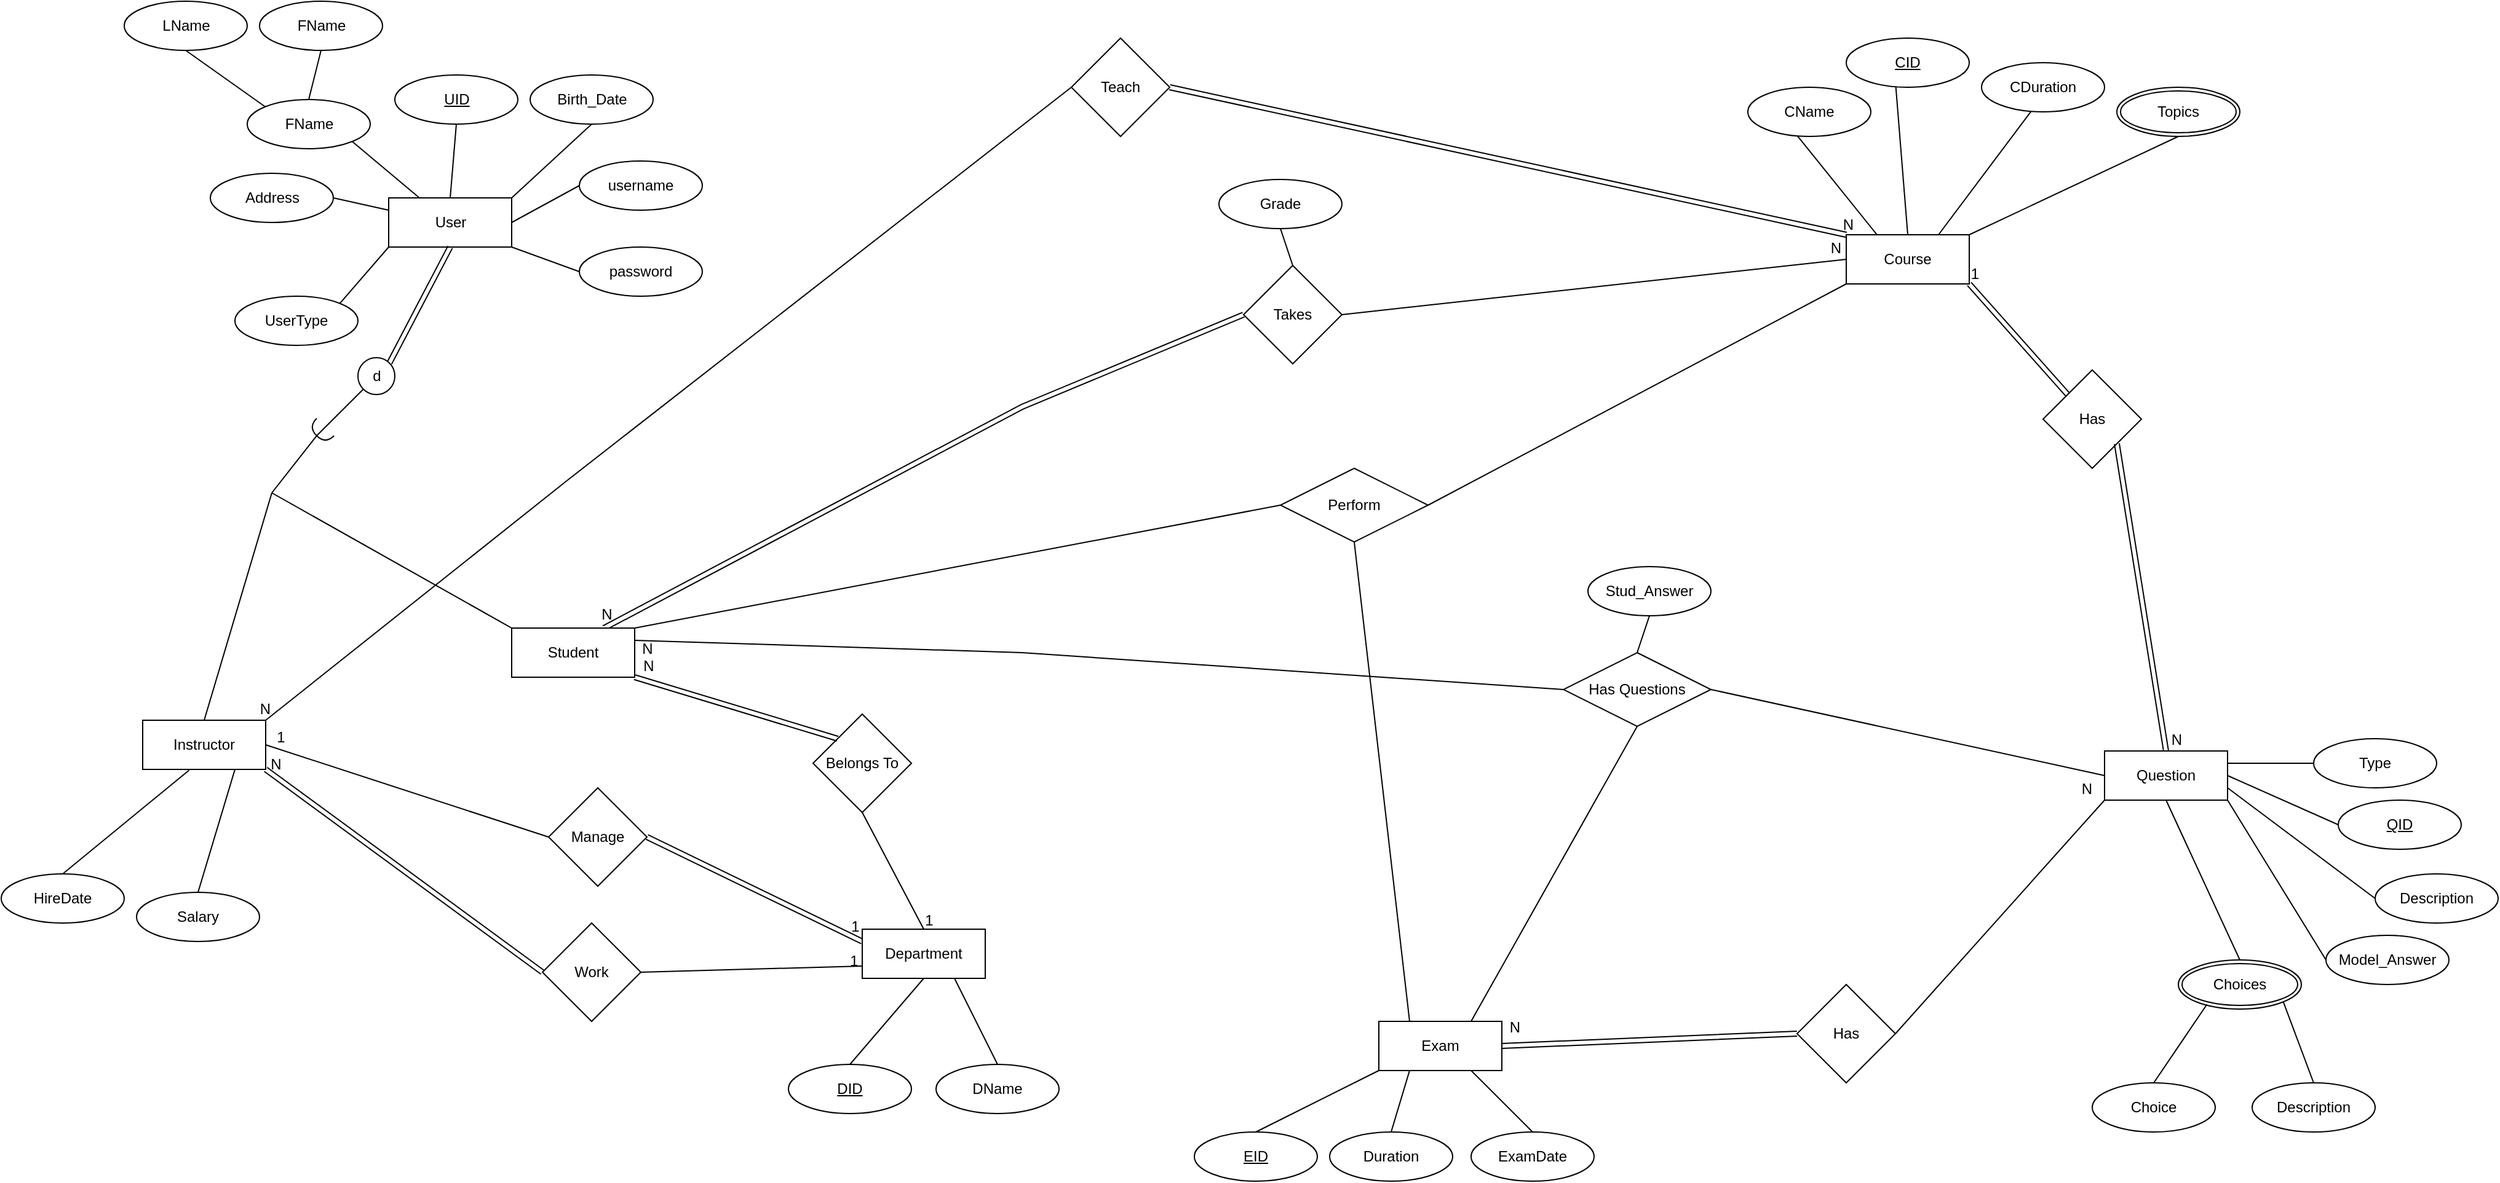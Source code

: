 <mxfile version="17.1.3" type="google"><diagram id="R2lEEEUBdFMjLlhIrx00" name="ERD"><mxGraphModel grid="1" gridSize="10" guides="1" tooltips="1" connect="1" arrows="0" page="1" fold="1" pageScale="1" pageWidth="850" pageHeight="1100" math="0" shadow="0" extFonts="Permanent Marker^https://fonts.googleapis.com/css?family=Permanent+Marker"><root><mxCell id="0"/><mxCell id="1" parent="0"/><mxCell id="jJom6vcDSFj92hufP5sM-2" value="Takes" style="rhombus;whiteSpace=wrap;html=1;" parent="1" vertex="1"><mxGeometry x="-40" y="-275" width="80" height="80" as="geometry"/></mxCell><mxCell id="jJom6vcDSFj92hufP5sM-9" value="" style="shape=link;html=1;rounded=0;entryX=0.75;entryY=0;entryDx=0;entryDy=0;exitX=0;exitY=0.5;exitDx=0;exitDy=0;" parent="1" source="jJom6vcDSFj92hufP5sM-2" target="GNIg-Qyh7c--H-5Q54__-65" edge="1"><mxGeometry relative="1" as="geometry"><mxPoint x="210" y="-280" as="sourcePoint"/><mxPoint x="-91.11" y="-260" as="targetPoint"/><Array as="points"><mxPoint x="-220" y="-160"/></Array></mxGeometry></mxCell><mxCell id="jJom6vcDSFj92hufP5sM-10" value="N" style="resizable=0;html=1;align=center;verticalAlign=bottom;" parent="jJom6vcDSFj92hufP5sM-9" connectable="0" vertex="1"><mxGeometry x="1" relative="1" as="geometry"><mxPoint x="2" y="-2" as="offset"/></mxGeometry></mxCell><mxCell id="jJom6vcDSFj92hufP5sM-14" value="Belongs To" style="rhombus;whiteSpace=wrap;html=1;align=center;" parent="1" vertex="1"><mxGeometry x="-390" y="90" width="80" height="80" as="geometry"/></mxCell><mxCell id="jJom6vcDSFj92hufP5sM-20" value="" style="endArrow=none;html=1;rounded=0;exitX=0.5;exitY=1;exitDx=0;exitDy=0;entryX=0.5;entryY=0;entryDx=0;entryDy=0;align=center;" parent="1" source="jJom6vcDSFj92hufP5sM-14" target="jJom6vcDSFj92hufP5sM-48" edge="1"><mxGeometry relative="1" as="geometry"><mxPoint x="340" y="400" as="sourcePoint"/><mxPoint y="550" as="targetPoint"/></mxGeometry></mxCell><mxCell id="jJom6vcDSFj92hufP5sM-21" value="1" style="resizable=0;html=1;align=center;verticalAlign=bottom;" parent="jJom6vcDSFj92hufP5sM-20" connectable="0" vertex="1"><mxGeometry x="1" relative="1" as="geometry"><mxPoint x="4" y="1" as="offset"/></mxGeometry></mxCell><mxCell id="jJom6vcDSFj92hufP5sM-22" value="" style="shape=link;html=1;rounded=0;entryX=1;entryY=1;entryDx=0;entryDy=0;exitX=0;exitY=0;exitDx=0;exitDy=0;fontStyle=1;align=center;" parent="1" source="jJom6vcDSFj92hufP5sM-14" target="GNIg-Qyh7c--H-5Q54__-65" edge="1"><mxGeometry relative="1" as="geometry"><mxPoint x="230" y="300" as="sourcePoint"/><mxPoint x="-141.11" y="-240" as="targetPoint"/><Array as="points"/></mxGeometry></mxCell><mxCell id="jJom6vcDSFj92hufP5sM-23" value="N" style="resizable=0;html=1;align=center;verticalAlign=bottom;" parent="jJom6vcDSFj92hufP5sM-22" connectable="0" vertex="1"><mxGeometry x="1" relative="1" as="geometry"><mxPoint x="11" as="offset"/></mxGeometry></mxCell><mxCell id="jJom6vcDSFj92hufP5sM-26" value="Manage" style="rhombus;whiteSpace=wrap;html=1;align=center;" parent="1" vertex="1"><mxGeometry x="-605" y="150" width="80" height="80" as="geometry"/></mxCell><mxCell id="jJom6vcDSFj92hufP5sM-27" value="Work" style="rhombus;whiteSpace=wrap;html=1;align=center;" parent="1" vertex="1"><mxGeometry x="-610" y="260" width="80" height="80" as="geometry"/></mxCell><mxCell id="jJom6vcDSFj92hufP5sM-28" value="" style="shape=link;html=1;rounded=0;exitX=1;exitY=0.5;exitDx=0;exitDy=0;entryX=0;entryY=0.25;entryDx=0;entryDy=0;align=center;" parent="1" source="jJom6vcDSFj92hufP5sM-26" target="jJom6vcDSFj92hufP5sM-48" edge="1"><mxGeometry relative="1" as="geometry"><mxPoint x="-620" y="230" as="sourcePoint"/><mxPoint x="-380" y="250" as="targetPoint"/></mxGeometry></mxCell><mxCell id="jJom6vcDSFj92hufP5sM-29" value="1" style="resizable=0;html=1;align=center;verticalAlign=bottom;" parent="jJom6vcDSFj92hufP5sM-28" connectable="0" vertex="1"><mxGeometry x="1" relative="1" as="geometry"><mxPoint x="-6" y="-3" as="offset"/></mxGeometry></mxCell><mxCell id="jJom6vcDSFj92hufP5sM-30" value="" style="endArrow=none;html=1;rounded=0;exitX=1;exitY=0.5;exitDx=0;exitDy=0;entryX=0;entryY=0.5;entryDx=0;entryDy=0;align=center;" parent="1" source="GNIg-Qyh7c--H-5Q54__-56" target="jJom6vcDSFj92hufP5sM-26" edge="1"><mxGeometry relative="1" as="geometry"><mxPoint x="350" y="730" as="sourcePoint"/><mxPoint x="470" y="750" as="targetPoint"/></mxGeometry></mxCell><mxCell id="jJom6vcDSFj92hufP5sM-31" value="1" style="resizable=0;html=1;align=center;verticalAlign=bottom;" parent="jJom6vcDSFj92hufP5sM-30" connectable="0" vertex="1"><mxGeometry x="1" relative="1" as="geometry"><mxPoint x="-218" y="-73" as="offset"/></mxGeometry></mxCell><mxCell id="jJom6vcDSFj92hufP5sM-48" value="Department" style="whiteSpace=wrap;html=1;align=center;" parent="1" vertex="1"><mxGeometry x="-350" y="265" width="100" height="40" as="geometry"/></mxCell><mxCell id="jJom6vcDSFj92hufP5sM-49" value="Course" style="whiteSpace=wrap;html=1;align=center;" parent="1" vertex="1"><mxGeometry x="450" y="-300" width="100" height="40" as="geometry"/></mxCell><mxCell id="jJom6vcDSFj92hufP5sM-51" value="Question" style="whiteSpace=wrap;html=1;align=center;" parent="1" vertex="1"><mxGeometry x="660" y="120" width="100" height="40" as="geometry"/></mxCell><mxCell id="jJom6vcDSFj92hufP5sM-65" value="Exam" style="whiteSpace=wrap;html=1;align=center;" parent="1" vertex="1"><mxGeometry x="70" y="340" width="100" height="40" as="geometry"/></mxCell><mxCell id="jJom6vcDSFj92hufP5sM-66" value="Has" style="rhombus;whiteSpace=wrap;html=1;" parent="1" vertex="1"><mxGeometry x="410" y="310" width="80" height="80" as="geometry"/></mxCell><mxCell id="jJom6vcDSFj92hufP5sM-67" value="Has" style="rhombus;whiteSpace=wrap;html=1;" parent="1" vertex="1"><mxGeometry x="610" y="-190" width="80" height="80" as="geometry"/></mxCell><mxCell id="jJom6vcDSFj92hufP5sM-72" value="" style="endArrow=none;html=1;rounded=0;exitX=1;exitY=0.5;exitDx=0;exitDy=0;entryX=0;entryY=1;entryDx=0;entryDy=0;" parent="1" source="jJom6vcDSFj92hufP5sM-66" target="jJom6vcDSFj92hufP5sM-51" edge="1"><mxGeometry relative="1" as="geometry"><mxPoint x="520" y="290" as="sourcePoint"/><mxPoint x="660" y="120" as="targetPoint"/></mxGeometry></mxCell><mxCell id="jJom6vcDSFj92hufP5sM-73" value="N" style="resizable=0;html=1;align=right;verticalAlign=bottom;" parent="jJom6vcDSFj92hufP5sM-72" connectable="0" vertex="1"><mxGeometry x="1" relative="1" as="geometry"><mxPoint x="-10" as="offset"/></mxGeometry></mxCell><mxCell id="jJom6vcDSFj92hufP5sM-76" value="" style="shape=link;html=1;rounded=0;exitX=0;exitY=0.5;exitDx=0;exitDy=0;entryX=1;entryY=0.5;entryDx=0;entryDy=0;" parent="1" source="jJom6vcDSFj92hufP5sM-66" target="jJom6vcDSFj92hufP5sM-65" edge="1"><mxGeometry relative="1" as="geometry"><mxPoint x="380" y="210" as="sourcePoint"/><mxPoint x="540" y="210" as="targetPoint"/></mxGeometry></mxCell><mxCell id="jJom6vcDSFj92hufP5sM-77" value="N" style="resizable=0;html=1;align=right;verticalAlign=bottom;" parent="jJom6vcDSFj92hufP5sM-76" connectable="0" vertex="1"><mxGeometry x="1" relative="1" as="geometry"><mxPoint x="15" y="-6" as="offset"/></mxGeometry></mxCell><mxCell id="jJom6vcDSFj92hufP5sM-78" value="Teach" style="rhombus;whiteSpace=wrap;html=1;" parent="1" vertex="1"><mxGeometry x="-180" y="-460" width="80" height="80" as="geometry"/></mxCell><mxCell id="jJom6vcDSFj92hufP5sM-79" value="" style="shape=link;html=1;rounded=0;exitX=1;exitY=0.5;exitDx=0;exitDy=0;" parent="1" source="jJom6vcDSFj92hufP5sM-78" edge="1"><mxGeometry relative="1" as="geometry"><mxPoint x="400" y="280" as="sourcePoint"/><mxPoint x="450" y="-300" as="targetPoint"/></mxGeometry></mxCell><mxCell id="jJom6vcDSFj92hufP5sM-80" value="N" style="resizable=0;html=1;align=right;verticalAlign=bottom;" parent="jJom6vcDSFj92hufP5sM-79" connectable="0" vertex="1"><mxGeometry x="1" relative="1" as="geometry"><mxPoint x="6" as="offset"/></mxGeometry></mxCell><mxCell id="jJom6vcDSFj92hufP5sM-81" value="" style="endArrow=none;html=1;rounded=0;exitX=0;exitY=0.5;exitDx=0;exitDy=0;entryX=1;entryY=0;entryDx=0;entryDy=0;" parent="1" source="jJom6vcDSFj92hufP5sM-78" target="GNIg-Qyh7c--H-5Q54__-56" edge="1"><mxGeometry relative="1" as="geometry"><mxPoint x="740" y="350" as="sourcePoint"/><mxPoint x="-540" y="-150" as="targetPoint"/><Array as="points"><mxPoint x="-590" y="-100"/></Array></mxGeometry></mxCell><mxCell id="jJom6vcDSFj92hufP5sM-82" value="N" style="resizable=0;html=1;align=right;verticalAlign=bottom;" parent="jJom6vcDSFj92hufP5sM-81" connectable="0" vertex="1"><mxGeometry x="1" relative="1" as="geometry"><mxPoint x="4" as="offset"/></mxGeometry></mxCell><mxCell id="jJom6vcDSFj92hufP5sM-103" value="&lt;u&gt;DID&lt;/u&gt;" style="ellipse;whiteSpace=wrap;html=1;align=center;" parent="1" vertex="1"><mxGeometry x="-410" y="375" width="100" height="40" as="geometry"/></mxCell><mxCell id="jJom6vcDSFj92hufP5sM-104" value="" style="endArrow=none;html=1;rounded=0;exitX=0.5;exitY=0;exitDx=0;exitDy=0;entryX=0.5;entryY=1;entryDx=0;entryDy=0;align=center;" parent="1" source="jJom6vcDSFj92hufP5sM-103" target="jJom6vcDSFj92hufP5sM-48" edge="1"><mxGeometry relative="1" as="geometry"><mxPoint x="-500" y="205" as="sourcePoint"/><mxPoint x="-440" y="235" as="targetPoint"/></mxGeometry></mxCell><mxCell id="jJom6vcDSFj92hufP5sM-105" value="DName" style="ellipse;whiteSpace=wrap;html=1;align=center;" parent="1" vertex="1"><mxGeometry x="-290" y="375" width="100" height="40" as="geometry"/></mxCell><mxCell id="jJom6vcDSFj92hufP5sM-106" value="" style="endArrow=none;html=1;rounded=0;exitX=0.5;exitY=0;exitDx=0;exitDy=0;entryX=0.75;entryY=1;entryDx=0;entryDy=0;" parent="1" source="jJom6vcDSFj92hufP5sM-105" target="jJom6vcDSFj92hufP5sM-48" edge="1"><mxGeometry relative="1" as="geometry"><mxPoint x="-450" y="220" as="sourcePoint"/><mxPoint x="-390" y="250" as="targetPoint"/></mxGeometry></mxCell><mxCell id="jJom6vcDSFj92hufP5sM-138" value="Description" style="ellipse;whiteSpace=wrap;html=1;align=center;" parent="1" vertex="1"><mxGeometry x="880" y="220" width="100" height="40" as="geometry"/></mxCell><mxCell id="jJom6vcDSFj92hufP5sM-139" value="" style="endArrow=none;html=1;rounded=0;exitX=1;exitY=0.75;exitDx=0;exitDy=0;entryX=0;entryY=0.5;entryDx=0;entryDy=0;" parent="1" source="jJom6vcDSFj92hufP5sM-51" target="jJom6vcDSFj92hufP5sM-138" edge="1"><mxGeometry relative="1" as="geometry"><mxPoint x="850" y="230" as="sourcePoint"/><mxPoint x="1230" y="280" as="targetPoint"/></mxGeometry></mxCell><mxCell id="jJom6vcDSFj92hufP5sM-140" value="Model_Answer" style="ellipse;whiteSpace=wrap;html=1;align=center;" parent="1" vertex="1"><mxGeometry x="840" y="270" width="100" height="40" as="geometry"/></mxCell><mxCell id="jJom6vcDSFj92hufP5sM-141" value="" style="endArrow=none;html=1;rounded=0;exitX=1;exitY=1;exitDx=0;exitDy=0;entryX=0;entryY=0.5;entryDx=0;entryDy=0;" parent="1" source="jJom6vcDSFj92hufP5sM-51" target="jJom6vcDSFj92hufP5sM-140" edge="1"><mxGeometry relative="1" as="geometry"><mxPoint x="860" y="290" as="sourcePoint"/><mxPoint x="1240" y="340" as="targetPoint"/></mxGeometry></mxCell><mxCell id="jJom6vcDSFj92hufP5sM-144" value="Type" style="ellipse;whiteSpace=wrap;html=1;align=center;" parent="1" vertex="1"><mxGeometry x="830" y="110" width="100" height="40" as="geometry"/></mxCell><mxCell id="jJom6vcDSFj92hufP5sM-145" value="" style="endArrow=none;html=1;rounded=0;exitX=1;exitY=0.25;exitDx=0;exitDy=0;entryX=0;entryY=0.5;entryDx=0;entryDy=0;" parent="1" source="jJom6vcDSFj92hufP5sM-51" target="jJom6vcDSFj92hufP5sM-144" edge="1"><mxGeometry relative="1" as="geometry"><mxPoint x="890" y="130" as="sourcePoint"/><mxPoint x="1270" y="180" as="targetPoint"/></mxGeometry></mxCell><mxCell id="jJom6vcDSFj92hufP5sM-146" value="&lt;u&gt;QID&lt;/u&gt;" style="ellipse;whiteSpace=wrap;html=1;align=center;" parent="1" vertex="1"><mxGeometry x="850" y="160" width="100" height="40" as="geometry"/></mxCell><mxCell id="jJom6vcDSFj92hufP5sM-147" value="" style="endArrow=none;html=1;rounded=0;exitX=1;exitY=0.5;exitDx=0;exitDy=0;entryX=0;entryY=0.5;entryDx=0;entryDy=0;" parent="1" source="jJom6vcDSFj92hufP5sM-51" target="jJom6vcDSFj92hufP5sM-146" edge="1"><mxGeometry relative="1" as="geometry"><mxPoint x="805" y="170" as="sourcePoint"/><mxPoint x="1185" y="220" as="targetPoint"/></mxGeometry></mxCell><mxCell id="jJom6vcDSFj92hufP5sM-148" value="&lt;u&gt;EID&lt;/u&gt;" style="ellipse;whiteSpace=wrap;html=1;align=center;" parent="1" vertex="1"><mxGeometry x="-80" y="430" width="100" height="40" as="geometry"/></mxCell><mxCell id="jJom6vcDSFj92hufP5sM-149" value="" style="endArrow=none;html=1;rounded=0;exitX=0;exitY=1;exitDx=0;exitDy=0;entryX=0.5;entryY=0;entryDx=0;entryDy=0;" parent="1" source="jJom6vcDSFj92hufP5sM-65" target="jJom6vcDSFj92hufP5sM-148" edge="1"><mxGeometry relative="1" as="geometry"><mxPoint x="2.8" y="320.3" as="sourcePoint"/><mxPoint x="275" y="369.7" as="targetPoint"/></mxGeometry></mxCell><mxCell id="jJom6vcDSFj92hufP5sM-150" value="ExamDate" style="ellipse;whiteSpace=wrap;html=1;align=center;" parent="1" vertex="1"><mxGeometry x="145" y="430" width="100" height="40" as="geometry"/></mxCell><mxCell id="jJom6vcDSFj92hufP5sM-151" value="" style="endArrow=none;html=1;rounded=0;exitX=0.75;exitY=1;exitDx=0;exitDy=0;entryX=0.5;entryY=0;entryDx=0;entryDy=0;" parent="1" source="jJom6vcDSFj92hufP5sM-65" target="jJom6vcDSFj92hufP5sM-150" edge="1"><mxGeometry relative="1" as="geometry"><mxPoint x="212.8" y="340.0" as="sourcePoint"/><mxPoint x="485" y="389.4" as="targetPoint"/></mxGeometry></mxCell><mxCell id="jJom6vcDSFj92hufP5sM-152" value="Duration" style="ellipse;whiteSpace=wrap;html=1;align=center;" parent="1" vertex="1"><mxGeometry x="30" y="430" width="100" height="40" as="geometry"/></mxCell><mxCell id="jJom6vcDSFj92hufP5sM-153" value="" style="endArrow=none;html=1;rounded=0;exitX=0.25;exitY=1;exitDx=0;exitDy=0;entryX=0.5;entryY=0;entryDx=0;entryDy=0;" parent="1" source="jJom6vcDSFj92hufP5sM-65" target="jJom6vcDSFj92hufP5sM-152" edge="1"><mxGeometry relative="1" as="geometry"><mxPoint x="72.8" y="310.0" as="sourcePoint"/><mxPoint x="345" y="359.4" as="targetPoint"/></mxGeometry></mxCell><mxCell id="jJom6vcDSFj92hufP5sM-154" value="CName" style="ellipse;whiteSpace=wrap;html=1;align=center;" parent="1" vertex="1"><mxGeometry x="370" y="-420" width="100" height="40" as="geometry"/></mxCell><mxCell id="jJom6vcDSFj92hufP5sM-159" value="" style="endArrow=none;html=1;rounded=0;exitX=0.403;exitY=0.988;exitDx=0;exitDy=0;exitPerimeter=0;entryX=0.25;entryY=0;entryDx=0;entryDy=0;" parent="1" source="jJom6vcDSFj92hufP5sM-154" target="jJom6vcDSFj92hufP5sM-49" edge="1"><mxGeometry relative="1" as="geometry"><mxPoint x="550" y="-360" as="sourcePoint"/><mxPoint x="710" y="-360" as="targetPoint"/></mxGeometry></mxCell><mxCell id="jJom6vcDSFj92hufP5sM-160" value="CDuration" style="ellipse;whiteSpace=wrap;html=1;align=center;" parent="1" vertex="1"><mxGeometry x="560" y="-440" width="100" height="40" as="geometry"/></mxCell><mxCell id="jJom6vcDSFj92hufP5sM-161" value="" style="endArrow=none;html=1;rounded=0;exitX=0.403;exitY=0.988;exitDx=0;exitDy=0;exitPerimeter=0;entryX=0.75;entryY=0;entryDx=0;entryDy=0;" parent="1" source="jJom6vcDSFj92hufP5sM-160" target="jJom6vcDSFj92hufP5sM-49" edge="1"><mxGeometry relative="1" as="geometry"><mxPoint x="670" y="-420" as="sourcePoint"/><mxPoint x="570" y="-360" as="targetPoint"/></mxGeometry></mxCell><mxCell id="jJom6vcDSFj92hufP5sM-164" value="&lt;u&gt;CID&lt;/u&gt;" style="ellipse;whiteSpace=wrap;html=1;align=center;" parent="1" vertex="1"><mxGeometry x="450" y="-460" width="100" height="40" as="geometry"/></mxCell><mxCell id="jJom6vcDSFj92hufP5sM-165" value="" style="endArrow=none;html=1;rounded=0;exitX=0.403;exitY=0.988;exitDx=0;exitDy=0;exitPerimeter=0;entryX=0.5;entryY=0;entryDx=0;entryDy=0;" parent="1" source="jJom6vcDSFj92hufP5sM-164" target="jJom6vcDSFj92hufP5sM-49" edge="1"><mxGeometry relative="1" as="geometry"><mxPoint x="545" y="-490" as="sourcePoint"/><mxPoint x="445" y="-430" as="targetPoint"/></mxGeometry></mxCell><mxCell id="jJom6vcDSFj92hufP5sM-166" value="Topics" style="ellipse;shape=doubleEllipse;margin=3;whiteSpace=wrap;html=1;align=center;" parent="1" vertex="1"><mxGeometry x="670" y="-420" width="100" height="40" as="geometry"/></mxCell><mxCell id="jJom6vcDSFj92hufP5sM-167" value="" style="endArrow=none;html=1;rounded=0;exitX=0.5;exitY=1;exitDx=0;exitDy=0;entryX=1;entryY=0;entryDx=0;entryDy=0;" parent="1" source="jJom6vcDSFj92hufP5sM-166" target="jJom6vcDSFj92hufP5sM-49" edge="1"><mxGeometry relative="1" as="geometry"><mxPoint x="660" y="-400" as="sourcePoint"/><mxPoint x="820" y="-400" as="targetPoint"/></mxGeometry></mxCell><mxCell id="jJom6vcDSFj92hufP5sM-168" value="Perform" style="shape=rhombus;perimeter=rhombusPerimeter;whiteSpace=wrap;html=1;align=center;" parent="1" vertex="1"><mxGeometry x="-10" y="-110" width="120" height="60" as="geometry"/></mxCell><mxCell id="jJom6vcDSFj92hufP5sM-169" value="" style="endArrow=none;html=1;rounded=0;entryX=0;entryY=0.5;entryDx=0;entryDy=0;exitX=1;exitY=0;exitDx=0;exitDy=0;" parent="1" source="GNIg-Qyh7c--H-5Q54__-65" target="jJom6vcDSFj92hufP5sM-168" edge="1"><mxGeometry relative="1" as="geometry"><mxPoint x="-190" y="-80" as="sourcePoint"/><mxPoint x="210" y="-200" as="targetPoint"/></mxGeometry></mxCell><mxCell id="jJom6vcDSFj92hufP5sM-172" value="" style="endArrow=none;html=1;rounded=0;exitX=0.5;exitY=1;exitDx=0;exitDy=0;entryX=0.25;entryY=0;entryDx=0;entryDy=0;" parent="1" source="jJom6vcDSFj92hufP5sM-168" target="jJom6vcDSFj92hufP5sM-65" edge="1"><mxGeometry relative="1" as="geometry"><mxPoint x="60" y="80" as="sourcePoint"/><mxPoint x="235" y="250" as="targetPoint"/></mxGeometry></mxCell><mxCell id="jJom6vcDSFj92hufP5sM-173" value="" style="endArrow=none;html=1;rounded=0;exitX=0;exitY=1;exitDx=0;exitDy=0;entryX=1;entryY=0.5;entryDx=0;entryDy=0;" parent="1" source="jJom6vcDSFj92hufP5sM-49" target="jJom6vcDSFj92hufP5sM-168" edge="1"><mxGeometry relative="1" as="geometry"><mxPoint x="60" y="-240" as="sourcePoint"/><mxPoint x="235" y="-70" as="targetPoint"/></mxGeometry></mxCell><mxCell id="jJom6vcDSFj92hufP5sM-174" value="Grade" style="ellipse;whiteSpace=wrap;html=1;align=center;" parent="1" vertex="1"><mxGeometry x="-60" y="-345" width="100" height="40" as="geometry"/></mxCell><mxCell id="jJom6vcDSFj92hufP5sM-175" value="" style="endArrow=none;html=1;rounded=0;exitX=0.5;exitY=1;exitDx=0;exitDy=0;entryX=0.5;entryY=0;entryDx=0;entryDy=0;" parent="1" source="jJom6vcDSFj92hufP5sM-174" target="jJom6vcDSFj92hufP5sM-2" edge="1"><mxGeometry relative="1" as="geometry"><mxPoint x="140" y="-265" as="sourcePoint"/><mxPoint x="300" y="-265" as="targetPoint"/></mxGeometry></mxCell><mxCell id="jJom6vcDSFj92hufP5sM-176" value="Has Questions" style="shape=rhombus;perimeter=rhombusPerimeter;whiteSpace=wrap;html=1;align=center;" parent="1" vertex="1"><mxGeometry x="220" y="40" width="120" height="60" as="geometry"/></mxCell><mxCell id="jJom6vcDSFj92hufP5sM-177" value="" style="endArrow=none;html=1;rounded=0;exitX=0;exitY=0.5;exitDx=0;exitDy=0;entryX=1;entryY=0.25;entryDx=0;entryDy=0;" parent="1" source="jJom6vcDSFj92hufP5sM-176" target="GNIg-Qyh7c--H-5Q54__-65" edge="1"><mxGeometry relative="1" as="geometry"><mxPoint x="585" y="-250" as="sourcePoint"/><mxPoint x="-91.11" y="-240" as="targetPoint"/><Array as="points"><mxPoint x="-220" y="40"/></Array></mxGeometry></mxCell><mxCell id="jJom6vcDSFj92hufP5sM-178" value="" style="endArrow=none;html=1;rounded=0;exitX=1;exitY=0.5;exitDx=0;exitDy=0;entryX=0;entryY=0.5;entryDx=0;entryDy=0;" parent="1" source="jJom6vcDSFj92hufP5sM-176" target="jJom6vcDSFj92hufP5sM-51" edge="1"><mxGeometry relative="1" as="geometry"><mxPoint x="930" y="-110" as="sourcePoint"/><mxPoint x="1090" y="-110" as="targetPoint"/><Array as="points"/></mxGeometry></mxCell><mxCell id="jJom6vcDSFj92hufP5sM-180" value="" style="endArrow=none;html=1;rounded=0;exitX=0.75;exitY=0;exitDx=0;exitDy=0;entryX=0.5;entryY=1;entryDx=0;entryDy=0;" parent="1" source="jJom6vcDSFj92hufP5sM-65" target="jJom6vcDSFj92hufP5sM-176" edge="1"><mxGeometry relative="1" as="geometry"><mxPoint x="620" y="170" as="sourcePoint"/><mxPoint x="780" y="170" as="targetPoint"/><Array as="points"/></mxGeometry></mxCell><mxCell id="GNIg-Qyh7c--H-5Q54__-1" value="Stud_Answer" style="ellipse;whiteSpace=wrap;html=1;align=center;" parent="1" vertex="1"><mxGeometry x="240" y="-30" width="100" height="40" as="geometry"/></mxCell><mxCell id="GNIg-Qyh7c--H-5Q54__-2" value="" style="endArrow=none;html=1;rounded=0;exitX=0.5;exitY=1;exitDx=0;exitDy=0;entryX=0.5;entryY=0;entryDx=0;entryDy=0;" parent="1" source="GNIg-Qyh7c--H-5Q54__-1" target="jJom6vcDSFj92hufP5sM-176" edge="1"><mxGeometry relative="1" as="geometry"><mxPoint x="120" y="170" as="sourcePoint"/><mxPoint x="280" y="170" as="targetPoint"/></mxGeometry></mxCell><mxCell id="GNIg-Qyh7c--H-5Q54__-32" value="User" style="align=center;html=1;" parent="1" vertex="1"><mxGeometry x="-735" y="-330" width="100" height="40" as="geometry"/></mxCell><mxCell id="GNIg-Qyh7c--H-5Q54__-33" value="FName" style="ellipse;align=center;html=1;" parent="1" vertex="1"><mxGeometry x="-850" y="-410" width="100" height="40" as="geometry"/></mxCell><mxCell id="GNIg-Qyh7c--H-5Q54__-34" value="FName" style="ellipse;align=center;html=1;" parent="1" vertex="1"><mxGeometry x="-840.0" y="-490" width="100" height="40" as="geometry"/></mxCell><mxCell id="GNIg-Qyh7c--H-5Q54__-35" value="LName" style="ellipse;align=center;html=1;" parent="1" vertex="1"><mxGeometry x="-950" y="-490" width="100" height="40" as="geometry"/></mxCell><mxCell id="GNIg-Qyh7c--H-5Q54__-38" value="" style="endArrow=none;rounded=0;exitX=1;exitY=1;exitDx=0;exitDy=0;entryX=0.25;entryY=0;entryDx=0;entryDy=0;html=1;align=center;" parent="1" source="GNIg-Qyh7c--H-5Q54__-33" target="GNIg-Qyh7c--H-5Q54__-32" edge="1"><mxGeometry relative="1" as="geometry"><mxPoint x="-850" y="-210" as="sourcePoint"/><mxPoint x="-690" y="-210" as="targetPoint"/></mxGeometry></mxCell><mxCell id="GNIg-Qyh7c--H-5Q54__-40" value="Address" style="ellipse;align=center;html=1;" parent="1" vertex="1"><mxGeometry x="-880" y="-350" width="100" height="40" as="geometry"/></mxCell><mxCell id="GNIg-Qyh7c--H-5Q54__-41" value="" style="endArrow=none;rounded=0;exitX=1;exitY=0.5;exitDx=0;exitDy=0;entryX=0;entryY=0.25;entryDx=0;entryDy=0;html=1;align=center;" parent="1" source="GNIg-Qyh7c--H-5Q54__-40" target="GNIg-Qyh7c--H-5Q54__-32" edge="1"><mxGeometry relative="1" as="geometry"><mxPoint x="-860" y="-280" as="sourcePoint"/><mxPoint x="-781.11" y="-170" as="targetPoint"/></mxGeometry></mxCell><mxCell id="GNIg-Qyh7c--H-5Q54__-43" value="UID" style="ellipse;align=center;fontStyle=4;html=1;" parent="1" vertex="1"><mxGeometry x="-730" y="-430" width="100" height="40" as="geometry"/></mxCell><mxCell id="GNIg-Qyh7c--H-5Q54__-45" value="" style="endArrow=none;rounded=0;exitX=0.5;exitY=1;exitDx=0;exitDy=0;entryX=0.5;entryY=0;entryDx=0;entryDy=0;html=1;align=center;" parent="1" source="GNIg-Qyh7c--H-5Q54__-43" target="GNIg-Qyh7c--H-5Q54__-32" edge="1"><mxGeometry relative="1" as="geometry"><mxPoint x="-660" y="-370" as="sourcePoint"/><mxPoint x="-500" y="-370" as="targetPoint"/></mxGeometry></mxCell><mxCell id="GNIg-Qyh7c--H-5Q54__-46" value="" style="endArrow=none;rounded=0;exitX=0.5;exitY=1;exitDx=0;exitDy=0;entryX=0;entryY=0;entryDx=0;entryDy=0;html=1;align=center;" parent="1" source="GNIg-Qyh7c--H-5Q54__-35" target="GNIg-Qyh7c--H-5Q54__-33" edge="1"><mxGeometry relative="1" as="geometry"><mxPoint x="-990" y="-390" as="sourcePoint"/><mxPoint x="-830" y="-390" as="targetPoint"/></mxGeometry></mxCell><mxCell id="GNIg-Qyh7c--H-5Q54__-47" value="" style="endArrow=none;rounded=0;exitX=0.5;exitY=1;exitDx=0;exitDy=0;entryX=0.5;entryY=0;entryDx=0;entryDy=0;html=1;align=center;" parent="1" source="GNIg-Qyh7c--H-5Q54__-34" target="GNIg-Qyh7c--H-5Q54__-33" edge="1"><mxGeometry relative="1" as="geometry"><mxPoint x="-800" y="-440" as="sourcePoint"/><mxPoint x="-640" y="-440" as="targetPoint"/></mxGeometry></mxCell><mxCell id="GNIg-Qyh7c--H-5Q54__-48" value="Birth_Date" style="ellipse;align=center;html=1;" parent="1" vertex="1"><mxGeometry x="-620" y="-430" width="100" height="40" as="geometry"/></mxCell><mxCell id="GNIg-Qyh7c--H-5Q54__-49" value="" style="endArrow=none;rounded=0;exitX=0.5;exitY=1;exitDx=0;exitDy=0;entryX=1;entryY=0;entryDx=0;entryDy=0;html=1;align=center;" parent="1" source="GNIg-Qyh7c--H-5Q54__-48" target="GNIg-Qyh7c--H-5Q54__-32" edge="1"><mxGeometry relative="1" as="geometry"><mxPoint x="-510" y="-450" as="sourcePoint"/><mxPoint x="-391.11" y="-440" as="targetPoint"/></mxGeometry></mxCell><mxCell id="GNIg-Qyh7c--H-5Q54__-50" value="" style="endArrow=none;html=1;rounded=0;startArrow=none;align=center;exitX=1;exitY=0.5;exitDx=0;exitDy=0;exitPerimeter=0;" parent="1" source="GNIg-Qyh7c--H-5Q54__-53" edge="1"><mxGeometry relative="1" as="geometry"><mxPoint x="-800" y="-130" as="sourcePoint"/><mxPoint x="-830" y="-90" as="targetPoint"/></mxGeometry></mxCell><mxCell id="GNIg-Qyh7c--H-5Q54__-51" value="d" style="ellipse;align=center;html=1;" parent="1" vertex="1"><mxGeometry x="-760" y="-200" width="30" height="30" as="geometry"/></mxCell><mxCell id="GNIg-Qyh7c--H-5Q54__-56" value="Instructor" style="whiteSpace=wrap;html=1;align=center;" parent="1" vertex="1"><mxGeometry x="-935" y="95" width="100" height="40" as="geometry"/></mxCell><mxCell id="GNIg-Qyh7c--H-5Q54__-60" value="Salary" style="ellipse;whiteSpace=wrap;html=1;align=center;" parent="1" vertex="1"><mxGeometry x="-940" y="235" width="100" height="40" as="geometry"/></mxCell><mxCell id="GNIg-Qyh7c--H-5Q54__-62" value="HireDate" style="ellipse;whiteSpace=wrap;html=1;align=center;" parent="1" vertex="1"><mxGeometry x="-1050" y="220" width="100" height="40" as="geometry"/></mxCell><mxCell id="GNIg-Qyh7c--H-5Q54__-63" value="" style="endArrow=none;html=1;rounded=0;exitX=0.378;exitY=1.015;exitDx=0;exitDy=0;entryX=0.5;entryY=0;entryDx=0;entryDy=0;exitPerimeter=0;" parent="1" source="GNIg-Qyh7c--H-5Q54__-56" target="GNIg-Qyh7c--H-5Q54__-62" edge="1"><mxGeometry relative="1" as="geometry"><mxPoint x="-945" y="205" as="sourcePoint"/><mxPoint x="-625" y="185" as="targetPoint"/></mxGeometry></mxCell><mxCell id="GNIg-Qyh7c--H-5Q54__-64" value="" style="endArrow=none;html=1;rounded=0;entryX=0.5;entryY=0;entryDx=0;entryDy=0;align=center;" parent="1" target="GNIg-Qyh7c--H-5Q54__-56" edge="1"><mxGeometry relative="1" as="geometry"><mxPoint x="-830" y="-90" as="sourcePoint"/><mxPoint x="-885" y="290" as="targetPoint"/></mxGeometry></mxCell><mxCell id="GNIg-Qyh7c--H-5Q54__-65" value="Student" style="whiteSpace=wrap;html=1;align=center;" parent="1" vertex="1"><mxGeometry x="-635" y="20" width="100" height="40" as="geometry"/></mxCell><mxCell id="GNIg-Qyh7c--H-5Q54__-70" value="" style="endArrow=none;html=1;rounded=0;entryX=0;entryY=0;entryDx=0;entryDy=0;align=center;" parent="1" target="GNIg-Qyh7c--H-5Q54__-65" edge="1"><mxGeometry relative="1" as="geometry"><mxPoint x="-830" y="-90" as="sourcePoint"/><mxPoint x="-485" y="-90" as="targetPoint"/></mxGeometry></mxCell><mxCell id="GNIg-Qyh7c--H-5Q54__-71" value="" style="shape=link;rounded=0;exitX=0.5;exitY=1;exitDx=0;exitDy=0;entryX=1;entryY=0;entryDx=0;entryDy=0;html=1;align=center;" parent="1" source="GNIg-Qyh7c--H-5Q54__-32" target="GNIg-Qyh7c--H-5Q54__-51" edge="1"><mxGeometry relative="1" as="geometry"><mxPoint x="-860" y="-140" as="sourcePoint"/><mxPoint x="-700" y="-140" as="targetPoint"/></mxGeometry></mxCell><mxCell id="GNIg-Qyh7c--H-5Q54__-74" value="" style="endArrow=none;html=1;rounded=0;exitX=0.75;exitY=1;exitDx=0;exitDy=0;entryX=0.5;entryY=0;entryDx=0;entryDy=0;align=center;" parent="1" source="GNIg-Qyh7c--H-5Q54__-56" target="GNIg-Qyh7c--H-5Q54__-60" edge="1"><mxGeometry relative="1" as="geometry"><mxPoint x="-950" y="360" as="sourcePoint"/><mxPoint x="-790" y="360" as="targetPoint"/></mxGeometry></mxCell><mxCell id="GNIg-Qyh7c--H-5Q54__-75" value="username" style="ellipse;whiteSpace=wrap;html=1;align=center;" parent="1" vertex="1"><mxGeometry x="-580" y="-360" width="100" height="40" as="geometry"/></mxCell><mxCell id="GNIg-Qyh7c--H-5Q54__-76" value="password" style="ellipse;whiteSpace=wrap;html=1;align=center;" parent="1" vertex="1"><mxGeometry x="-580" y="-290" width="100" height="40" as="geometry"/></mxCell><mxCell id="GNIg-Qyh7c--H-5Q54__-77" value="" style="endArrow=none;html=1;rounded=0;exitX=1;exitY=0.5;exitDx=0;exitDy=0;entryX=0;entryY=0.5;entryDx=0;entryDy=0;align=center;" parent="1" source="GNIg-Qyh7c--H-5Q54__-32" target="GNIg-Qyh7c--H-5Q54__-75" edge="1"><mxGeometry relative="1" as="geometry"><mxPoint x="-670" y="-240" as="sourcePoint"/><mxPoint x="-510" y="-240" as="targetPoint"/></mxGeometry></mxCell><mxCell id="GNIg-Qyh7c--H-5Q54__-78" value="" style="endArrow=none;html=1;rounded=0;exitX=1;exitY=1;exitDx=0;exitDy=0;entryX=0;entryY=0.5;entryDx=0;entryDy=0;align=center;" parent="1" source="GNIg-Qyh7c--H-5Q54__-32" target="GNIg-Qyh7c--H-5Q54__-76" edge="1"><mxGeometry relative="1" as="geometry"><mxPoint x="-590" y="-220" as="sourcePoint"/><mxPoint x="-430" y="-220" as="targetPoint"/></mxGeometry></mxCell><mxCell id="GNIg-Qyh7c--H-5Q54__-79" value="UserType" style="ellipse;whiteSpace=wrap;html=1;align=center;" parent="1" vertex="1"><mxGeometry x="-860" y="-250" width="100" height="40" as="geometry"/></mxCell><mxCell id="GNIg-Qyh7c--H-5Q54__-80" value="" style="endArrow=none;html=1;rounded=0;exitX=0;exitY=1;exitDx=0;exitDy=0;entryX=1;entryY=0;entryDx=0;entryDy=0;align=center;" parent="1" source="GNIg-Qyh7c--H-5Q54__-32" target="GNIg-Qyh7c--H-5Q54__-79" edge="1"><mxGeometry relative="1" as="geometry"><mxPoint x="-1010" y="-210" as="sourcePoint"/><mxPoint x="-850" y="-210" as="targetPoint"/></mxGeometry></mxCell><mxCell id="GNIg-Qyh7c--H-5Q54__-85" value="" style="shape=link;html=1;rounded=0;entryX=1;entryY=1;entryDx=0;entryDy=0;exitX=0;exitY=0.5;exitDx=0;exitDy=0;align=center;" parent="1" source="jJom6vcDSFj92hufP5sM-27" target="GNIg-Qyh7c--H-5Q54__-56" edge="1"><mxGeometry relative="1" as="geometry"><mxPoint x="-850" y="210" as="sourcePoint"/><mxPoint x="-690" y="210" as="targetPoint"/></mxGeometry></mxCell><mxCell id="GNIg-Qyh7c--H-5Q54__-90" value="" style="endArrow=none;html=1;rounded=0;exitX=1;exitY=0.5;exitDx=0;exitDy=0;entryX=0;entryY=0.75;entryDx=0;entryDy=0;align=center;" parent="1" source="jJom6vcDSFj92hufP5sM-27" target="jJom6vcDSFj92hufP5sM-48" edge="1"><mxGeometry relative="1" as="geometry"><mxPoint x="-500" y="310" as="sourcePoint"/><mxPoint x="-340" y="310" as="targetPoint"/></mxGeometry></mxCell><mxCell id="GNIg-Qyh7c--H-5Q54__-91" value="1" style="resizable=0;html=1;align=center;verticalAlign=bottom;" parent="GNIg-Qyh7c--H-5Q54__-90" connectable="0" vertex="1"><mxGeometry x="1" relative="1" as="geometry"><mxPoint x="-7" y="4" as="offset"/></mxGeometry></mxCell><mxCell id="GNIg-Qyh7c--H-5Q54__-92" value="N" style="text;html=1;align=center;verticalAlign=middle;resizable=0;points=[];autosize=1;strokeColor=none;fillColor=none;" parent="1" vertex="1"><mxGeometry x="-837" y="121" width="20" height="20" as="geometry"/></mxCell><mxCell id="GNIg-Qyh7c--H-5Q54__-93" value="" style="endArrow=none;html=1;rounded=0;entryX=0;entryY=0.5;entryDx=0;entryDy=0;exitX=1;exitY=0.5;exitDx=0;exitDy=0;" parent="1" source="jJom6vcDSFj92hufP5sM-2" target="jJom6vcDSFj92hufP5sM-49" edge="1"><mxGeometry relative="1" as="geometry"><mxPoint x="70" y="-290" as="sourcePoint"/><mxPoint x="230" y="-290" as="targetPoint"/></mxGeometry></mxCell><mxCell id="GNIg-Qyh7c--H-5Q54__-94" value="N" style="resizable=0;html=1;align=right;verticalAlign=bottom;" parent="GNIg-Qyh7c--H-5Q54__-93" connectable="0" vertex="1"><mxGeometry x="1" relative="1" as="geometry"><mxPoint x="-4" as="offset"/></mxGeometry></mxCell><mxCell id="GNIg-Qyh7c--H-5Q54__-95" value="" style="shape=link;html=1;rounded=0;entryX=1;entryY=1;entryDx=0;entryDy=0;exitX=0;exitY=0;exitDx=0;exitDy=0;" parent="1" source="jJom6vcDSFj92hufP5sM-67" target="jJom6vcDSFj92hufP5sM-49" edge="1"><mxGeometry relative="1" as="geometry"><mxPoint x="560" y="-240" as="sourcePoint"/><mxPoint x="720" y="-240" as="targetPoint"/></mxGeometry></mxCell><mxCell id="GNIg-Qyh7c--H-5Q54__-96" value="1" style="resizable=0;html=1;align=right;verticalAlign=bottom;" parent="GNIg-Qyh7c--H-5Q54__-95" connectable="0" vertex="1"><mxGeometry x="1" relative="1" as="geometry"><mxPoint x="9" y="1" as="offset"/></mxGeometry></mxCell><mxCell id="GNIg-Qyh7c--H-5Q54__-97" value="" style="shape=link;html=1;rounded=0;exitX=1;exitY=1;exitDx=0;exitDy=0;entryX=0.5;entryY=0;entryDx=0;entryDy=0;" parent="1" source="jJom6vcDSFj92hufP5sM-67" target="jJom6vcDSFj92hufP5sM-51" edge="1"><mxGeometry relative="1" as="geometry"><mxPoint x="860" y="-20" as="sourcePoint"/><mxPoint x="1020" y="-20" as="targetPoint"/></mxGeometry></mxCell><mxCell id="GNIg-Qyh7c--H-5Q54__-98" value="N" style="resizable=0;html=1;align=right;verticalAlign=bottom;" parent="GNIg-Qyh7c--H-5Q54__-97" connectable="0" vertex="1"><mxGeometry x="1" relative="1" as="geometry"><mxPoint x="14" as="offset"/></mxGeometry></mxCell><mxCell id="GNIg-Qyh7c--H-5Q54__-53" value="" style="shape=requiredInterface;verticalLabelPosition=bottom;sketch=0;rotation=135;html=1;align=center;" parent="1" vertex="1"><mxGeometry x="-795" y="-150" width="10" height="20" as="geometry"/></mxCell><mxCell id="GNIg-Qyh7c--H-5Q54__-99" value="" style="endArrow=none;html=1;rounded=0;exitX=0;exitY=1;exitDx=0;exitDy=0;startArrow=none;align=center;entryX=1;entryY=0.5;entryDx=0;entryDy=0;entryPerimeter=0;" parent="1" source="GNIg-Qyh7c--H-5Q54__-51" target="GNIg-Qyh7c--H-5Q54__-53" edge="1"><mxGeometry relative="1" as="geometry"><mxPoint x="-685" y="-170" as="sourcePoint"/><mxPoint x="-780" y="-150" as="targetPoint"/></mxGeometry></mxCell><mxCell id="wsYGeD4yzlT9z2HkwanC-2" value="" style="endArrow=none;html=1;rounded=0;exitX=0.5;exitY=1;exitDx=0;exitDy=0;entryX=0.5;entryY=0;entryDx=0;entryDy=0;" parent="1" source="jJom6vcDSFj92hufP5sM-51" target="wsYGeD4yzlT9z2HkwanC-3" edge="1"><mxGeometry relative="1" as="geometry"><mxPoint x="610" y="380" as="sourcePoint"/><mxPoint x="760" y="300" as="targetPoint"/></mxGeometry></mxCell><mxCell id="wsYGeD4yzlT9z2HkwanC-3" value="Choices" style="ellipse;shape=doubleEllipse;margin=3;whiteSpace=wrap;html=1;align=center;" parent="1" vertex="1"><mxGeometry x="720" y="290" width="100" height="40" as="geometry"/></mxCell><mxCell id="wsYGeD4yzlT9z2HkwanC-4" value="N" style="resizable=0;html=1;align=center;verticalAlign=bottom;" parent="1" connectable="0" vertex="1"><mxGeometry x="-524.995" y="45.997" as="geometry"/></mxCell><mxCell id="wsYGeD4yzlT9z2HkwanC-5" value="Choice" style="ellipse;whiteSpace=wrap;html=1;align=center;" parent="1" vertex="1"><mxGeometry x="650" y="390" width="100" height="40" as="geometry"/></mxCell><mxCell id="wsYGeD4yzlT9z2HkwanC-6" value="Description" style="ellipse;whiteSpace=wrap;html=1;align=center;" parent="1" vertex="1"><mxGeometry x="780" y="390" width="100" height="40" as="geometry"/></mxCell><mxCell id="wsYGeD4yzlT9z2HkwanC-7" value="" style="endArrow=none;html=1;rounded=0;exitX=0.232;exitY=0.906;exitDx=0;exitDy=0;exitPerimeter=0;entryX=0.5;entryY=0;entryDx=0;entryDy=0;" parent="1" source="wsYGeD4yzlT9z2HkwanC-3" target="wsYGeD4yzlT9z2HkwanC-5" edge="1"><mxGeometry relative="1" as="geometry"><mxPoint x="580" y="570" as="sourcePoint"/><mxPoint x="740" y="570" as="targetPoint"/></mxGeometry></mxCell><mxCell id="wsYGeD4yzlT9z2HkwanC-8" value="" style="endArrow=none;html=1;rounded=0;exitX=1;exitY=1;exitDx=0;exitDy=0;entryX=0.5;entryY=0;entryDx=0;entryDy=0;" parent="1" source="wsYGeD4yzlT9z2HkwanC-3" target="wsYGeD4yzlT9z2HkwanC-6" edge="1"><mxGeometry relative="1" as="geometry"><mxPoint x="753.2" y="336.24" as="sourcePoint"/><mxPoint x="720" y="425" as="targetPoint"/></mxGeometry></mxCell></root></mxGraphModel></diagram></mxfile>